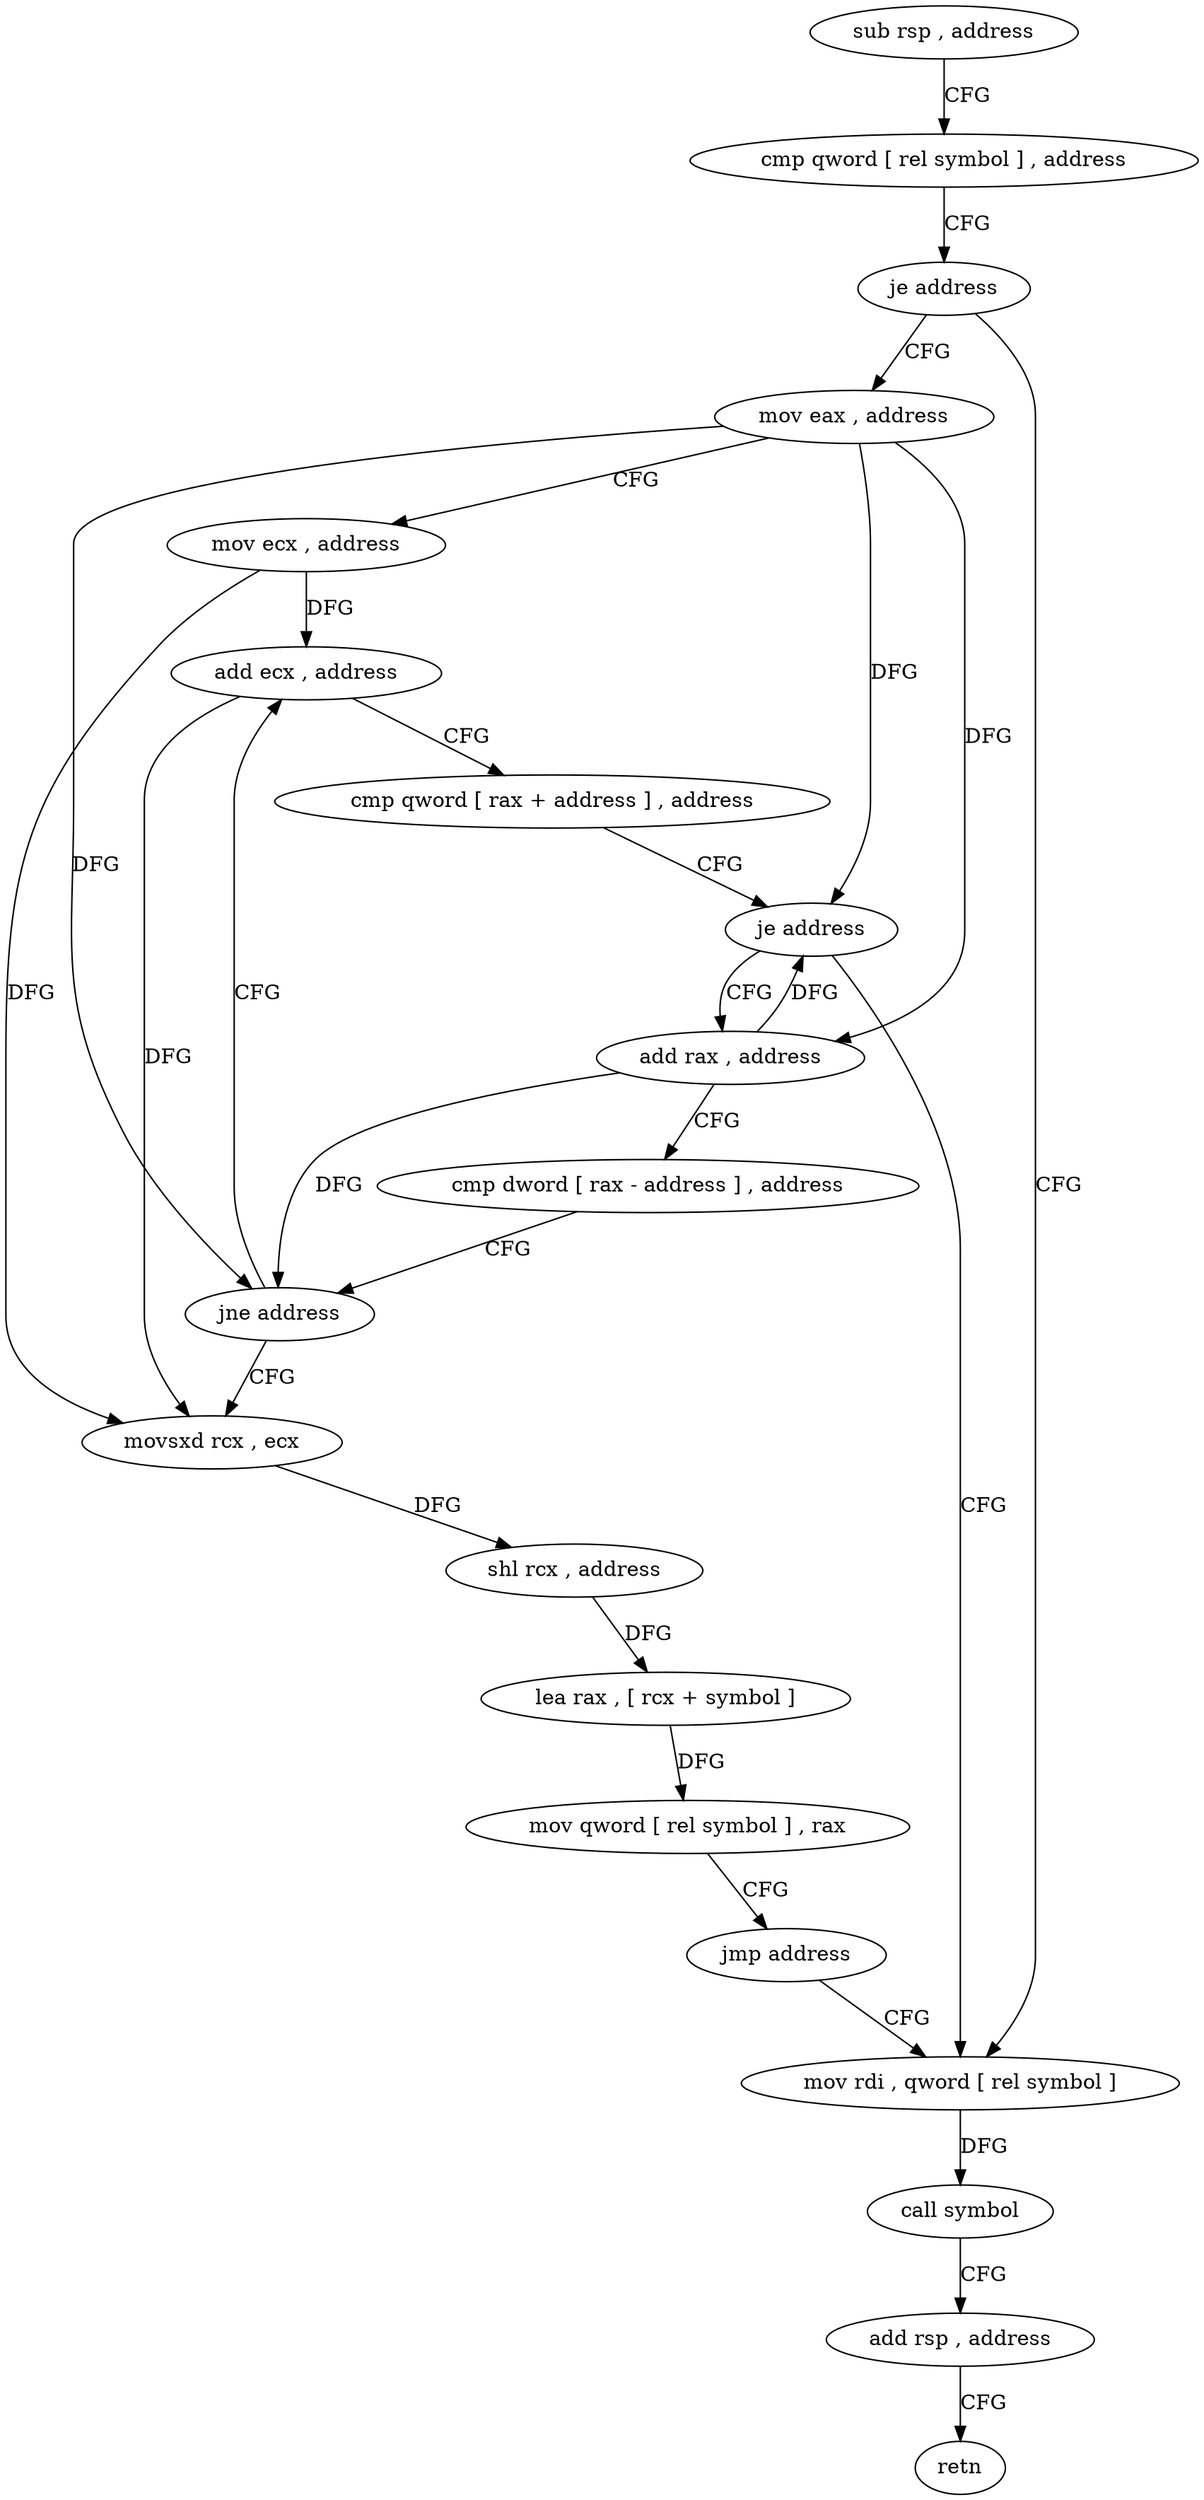 digraph "func" {
"4242281" [label = "sub rsp , address" ]
"4242285" [label = "cmp qword [ rel symbol ] , address" ]
"4242293" [label = "je address" ]
"4242312" [label = "mov eax , address" ]
"4242295" [label = "mov rdi , qword [ rel symbol ]" ]
"4242317" [label = "mov ecx , address" ]
"4242322" [label = "add ecx , address" ]
"4242302" [label = "call symbol" ]
"4242307" [label = "add rsp , address" ]
"4242311" [label = "retn" ]
"4242332" [label = "add rax , address" ]
"4242336" [label = "cmp dword [ rax - address ] , address" ]
"4242340" [label = "jne address" ]
"4242342" [label = "movsxd rcx , ecx" ]
"4242325" [label = "cmp qword [ rax + address ] , address" ]
"4242330" [label = "je address" ]
"4242345" [label = "shl rcx , address" ]
"4242349" [label = "lea rax , [ rcx + symbol ]" ]
"4242356" [label = "mov qword [ rel symbol ] , rax" ]
"4242363" [label = "jmp address" ]
"4242281" -> "4242285" [ label = "CFG" ]
"4242285" -> "4242293" [ label = "CFG" ]
"4242293" -> "4242312" [ label = "CFG" ]
"4242293" -> "4242295" [ label = "CFG" ]
"4242312" -> "4242317" [ label = "CFG" ]
"4242312" -> "4242330" [ label = "DFG" ]
"4242312" -> "4242332" [ label = "DFG" ]
"4242312" -> "4242340" [ label = "DFG" ]
"4242295" -> "4242302" [ label = "DFG" ]
"4242317" -> "4242322" [ label = "DFG" ]
"4242317" -> "4242342" [ label = "DFG" ]
"4242322" -> "4242325" [ label = "CFG" ]
"4242322" -> "4242342" [ label = "DFG" ]
"4242302" -> "4242307" [ label = "CFG" ]
"4242307" -> "4242311" [ label = "CFG" ]
"4242332" -> "4242336" [ label = "CFG" ]
"4242332" -> "4242330" [ label = "DFG" ]
"4242332" -> "4242340" [ label = "DFG" ]
"4242336" -> "4242340" [ label = "CFG" ]
"4242340" -> "4242322" [ label = "CFG" ]
"4242340" -> "4242342" [ label = "CFG" ]
"4242342" -> "4242345" [ label = "DFG" ]
"4242325" -> "4242330" [ label = "CFG" ]
"4242330" -> "4242295" [ label = "CFG" ]
"4242330" -> "4242332" [ label = "CFG" ]
"4242345" -> "4242349" [ label = "DFG" ]
"4242349" -> "4242356" [ label = "DFG" ]
"4242356" -> "4242363" [ label = "CFG" ]
"4242363" -> "4242295" [ label = "CFG" ]
}
